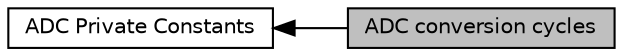 digraph "ADC conversion cycles"
{
  edge [fontname="Helvetica",fontsize="10",labelfontname="Helvetica",labelfontsize="10"];
  node [fontname="Helvetica",fontsize="10",shape=box];
  rankdir=LR;
  Node1 [label="ADC conversion cycles",height=0.2,width=0.4,color="black", fillcolor="grey75", style="filled", fontcolor="black",tooltip=" "];
  Node2 [label="ADC Private Constants",height=0.2,width=0.4,color="black", fillcolor="white", style="filled",URL="$group___a_d_c___private___constants.html",tooltip=" "];
  Node2->Node1 [shape=plaintext, dir="back", style="solid"];
}
